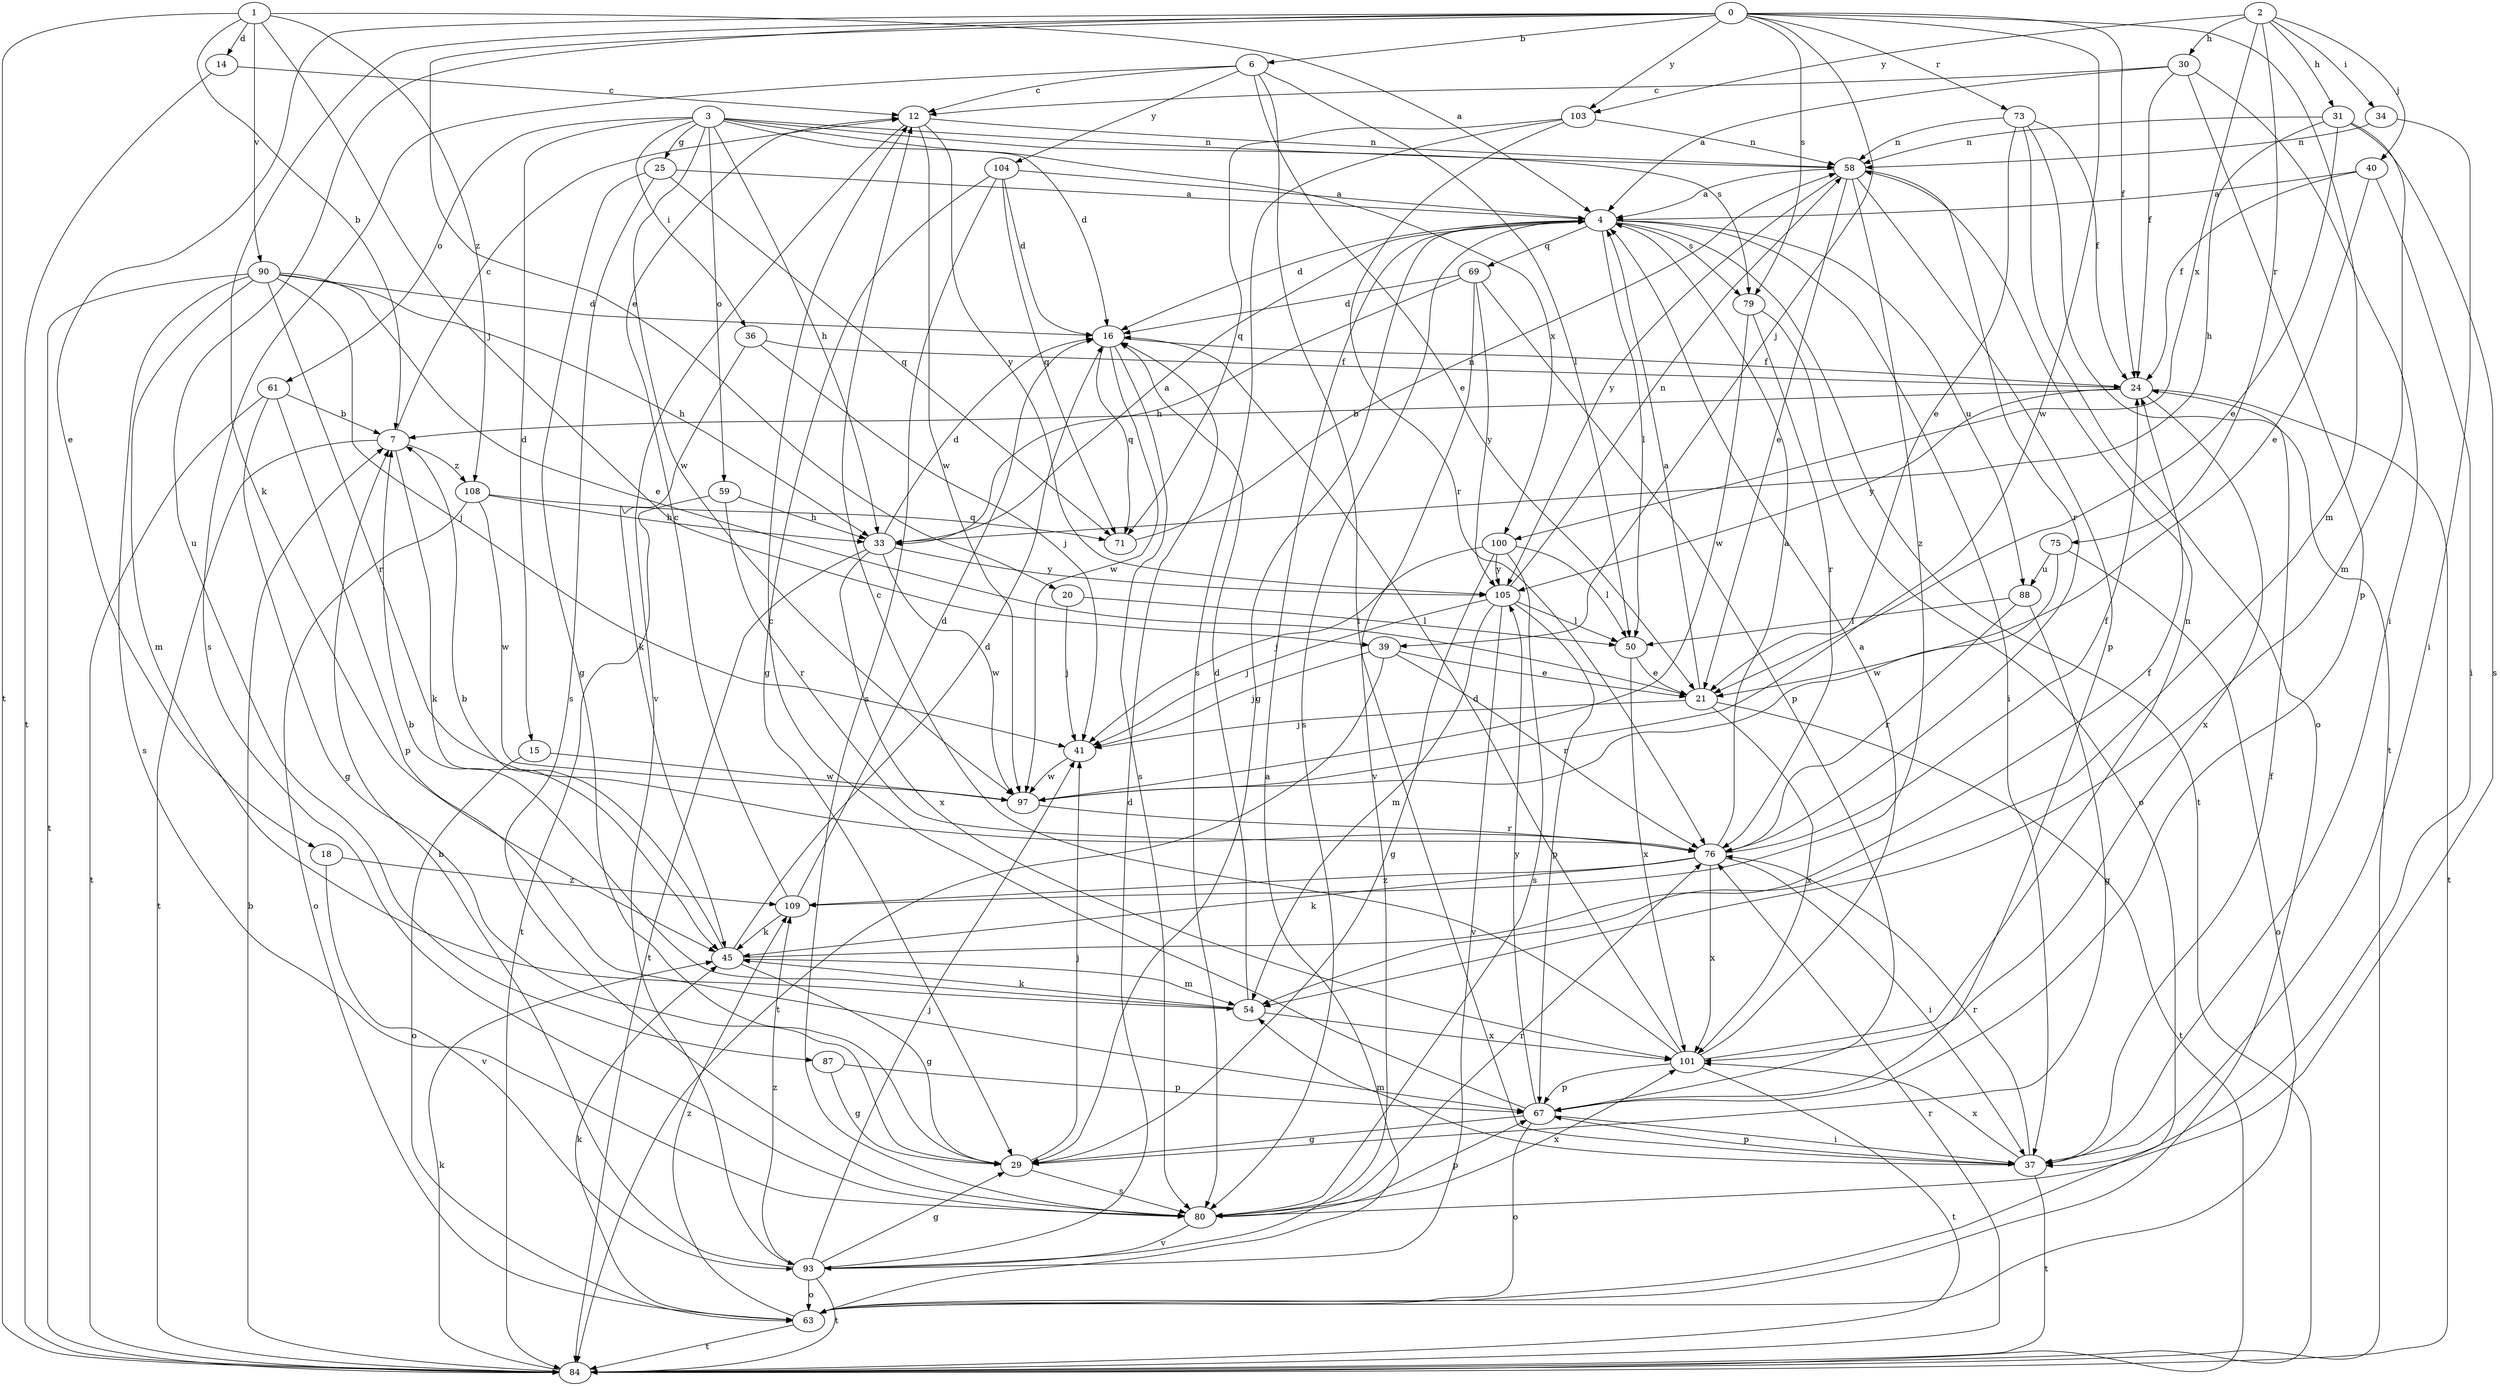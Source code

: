 strict digraph  {
0;
1;
2;
3;
4;
6;
7;
12;
14;
15;
16;
18;
20;
21;
24;
25;
29;
30;
31;
33;
34;
36;
37;
39;
40;
41;
45;
50;
54;
58;
59;
61;
63;
67;
69;
71;
73;
75;
76;
79;
80;
84;
87;
88;
90;
93;
97;
100;
101;
103;
104;
105;
108;
109;
0 -> 6  [label=b];
0 -> 18  [label=e];
0 -> 20  [label=e];
0 -> 24  [label=f];
0 -> 39  [label=j];
0 -> 45  [label=k];
0 -> 54  [label=m];
0 -> 73  [label=r];
0 -> 79  [label=s];
0 -> 87  [label=u];
0 -> 97  [label=w];
0 -> 103  [label=y];
1 -> 4  [label=a];
1 -> 7  [label=b];
1 -> 14  [label=d];
1 -> 39  [label=j];
1 -> 84  [label=t];
1 -> 90  [label=v];
1 -> 108  [label=z];
2 -> 30  [label=h];
2 -> 31  [label=h];
2 -> 34  [label=i];
2 -> 40  [label=j];
2 -> 75  [label=r];
2 -> 100  [label=x];
2 -> 103  [label=y];
3 -> 15  [label=d];
3 -> 16  [label=d];
3 -> 25  [label=g];
3 -> 33  [label=h];
3 -> 36  [label=i];
3 -> 58  [label=n];
3 -> 59  [label=o];
3 -> 61  [label=o];
3 -> 79  [label=s];
3 -> 97  [label=w];
3 -> 100  [label=x];
4 -> 16  [label=d];
4 -> 29  [label=g];
4 -> 37  [label=i];
4 -> 50  [label=l];
4 -> 69  [label=q];
4 -> 79  [label=s];
4 -> 80  [label=s];
4 -> 84  [label=t];
4 -> 88  [label=u];
6 -> 12  [label=c];
6 -> 21  [label=e];
6 -> 37  [label=i];
6 -> 50  [label=l];
6 -> 80  [label=s];
6 -> 104  [label=y];
7 -> 12  [label=c];
7 -> 45  [label=k];
7 -> 84  [label=t];
7 -> 108  [label=z];
12 -> 58  [label=n];
12 -> 93  [label=v];
12 -> 97  [label=w];
12 -> 105  [label=y];
14 -> 12  [label=c];
14 -> 84  [label=t];
15 -> 63  [label=o];
15 -> 97  [label=w];
16 -> 24  [label=f];
16 -> 71  [label=q];
16 -> 80  [label=s];
16 -> 97  [label=w];
18 -> 93  [label=v];
18 -> 109  [label=z];
20 -> 41  [label=j];
20 -> 50  [label=l];
21 -> 4  [label=a];
21 -> 41  [label=j];
21 -> 84  [label=t];
21 -> 101  [label=x];
24 -> 7  [label=b];
24 -> 84  [label=t];
24 -> 101  [label=x];
24 -> 105  [label=y];
25 -> 4  [label=a];
25 -> 29  [label=g];
25 -> 71  [label=q];
25 -> 80  [label=s];
29 -> 41  [label=j];
29 -> 80  [label=s];
30 -> 4  [label=a];
30 -> 12  [label=c];
30 -> 24  [label=f];
30 -> 37  [label=i];
30 -> 67  [label=p];
31 -> 21  [label=e];
31 -> 33  [label=h];
31 -> 54  [label=m];
31 -> 58  [label=n];
31 -> 80  [label=s];
33 -> 4  [label=a];
33 -> 16  [label=d];
33 -> 84  [label=t];
33 -> 97  [label=w];
33 -> 101  [label=x];
33 -> 105  [label=y];
34 -> 37  [label=i];
34 -> 58  [label=n];
36 -> 24  [label=f];
36 -> 41  [label=j];
36 -> 45  [label=k];
37 -> 24  [label=f];
37 -> 54  [label=m];
37 -> 67  [label=p];
37 -> 76  [label=r];
37 -> 84  [label=t];
37 -> 101  [label=x];
39 -> 21  [label=e];
39 -> 41  [label=j];
39 -> 76  [label=r];
39 -> 84  [label=t];
40 -> 4  [label=a];
40 -> 21  [label=e];
40 -> 24  [label=f];
40 -> 37  [label=i];
41 -> 97  [label=w];
45 -> 7  [label=b];
45 -> 16  [label=d];
45 -> 24  [label=f];
45 -> 29  [label=g];
45 -> 54  [label=m];
50 -> 21  [label=e];
50 -> 101  [label=x];
54 -> 7  [label=b];
54 -> 16  [label=d];
54 -> 45  [label=k];
54 -> 101  [label=x];
58 -> 4  [label=a];
58 -> 21  [label=e];
58 -> 67  [label=p];
58 -> 76  [label=r];
58 -> 105  [label=y];
58 -> 109  [label=z];
59 -> 33  [label=h];
59 -> 76  [label=r];
59 -> 84  [label=t];
61 -> 7  [label=b];
61 -> 29  [label=g];
61 -> 67  [label=p];
61 -> 84  [label=t];
63 -> 4  [label=a];
63 -> 45  [label=k];
63 -> 84  [label=t];
63 -> 109  [label=z];
67 -> 12  [label=c];
67 -> 29  [label=g];
67 -> 37  [label=i];
67 -> 63  [label=o];
67 -> 105  [label=y];
69 -> 16  [label=d];
69 -> 33  [label=h];
69 -> 67  [label=p];
69 -> 93  [label=v];
69 -> 105  [label=y];
71 -> 58  [label=n];
73 -> 21  [label=e];
73 -> 24  [label=f];
73 -> 58  [label=n];
73 -> 63  [label=o];
73 -> 84  [label=t];
75 -> 63  [label=o];
75 -> 88  [label=u];
75 -> 97  [label=w];
76 -> 4  [label=a];
76 -> 24  [label=f];
76 -> 37  [label=i];
76 -> 45  [label=k];
76 -> 101  [label=x];
76 -> 109  [label=z];
79 -> 63  [label=o];
79 -> 76  [label=r];
79 -> 97  [label=w];
80 -> 67  [label=p];
80 -> 76  [label=r];
80 -> 93  [label=v];
80 -> 101  [label=x];
84 -> 7  [label=b];
84 -> 45  [label=k];
84 -> 76  [label=r];
87 -> 29  [label=g];
87 -> 67  [label=p];
88 -> 29  [label=g];
88 -> 50  [label=l];
88 -> 76  [label=r];
90 -> 16  [label=d];
90 -> 21  [label=e];
90 -> 33  [label=h];
90 -> 41  [label=j];
90 -> 54  [label=m];
90 -> 76  [label=r];
90 -> 80  [label=s];
90 -> 84  [label=t];
93 -> 7  [label=b];
93 -> 16  [label=d];
93 -> 29  [label=g];
93 -> 41  [label=j];
93 -> 63  [label=o];
93 -> 84  [label=t];
93 -> 109  [label=z];
97 -> 76  [label=r];
100 -> 29  [label=g];
100 -> 41  [label=j];
100 -> 50  [label=l];
100 -> 80  [label=s];
100 -> 105  [label=y];
101 -> 4  [label=a];
101 -> 12  [label=c];
101 -> 16  [label=d];
101 -> 58  [label=n];
101 -> 67  [label=p];
101 -> 84  [label=t];
103 -> 58  [label=n];
103 -> 71  [label=q];
103 -> 76  [label=r];
103 -> 80  [label=s];
104 -> 4  [label=a];
104 -> 16  [label=d];
104 -> 29  [label=g];
104 -> 71  [label=q];
104 -> 80  [label=s];
105 -> 41  [label=j];
105 -> 50  [label=l];
105 -> 54  [label=m];
105 -> 58  [label=n];
105 -> 67  [label=p];
105 -> 93  [label=v];
108 -> 33  [label=h];
108 -> 63  [label=o];
108 -> 71  [label=q];
108 -> 97  [label=w];
109 -> 12  [label=c];
109 -> 16  [label=d];
109 -> 45  [label=k];
}
